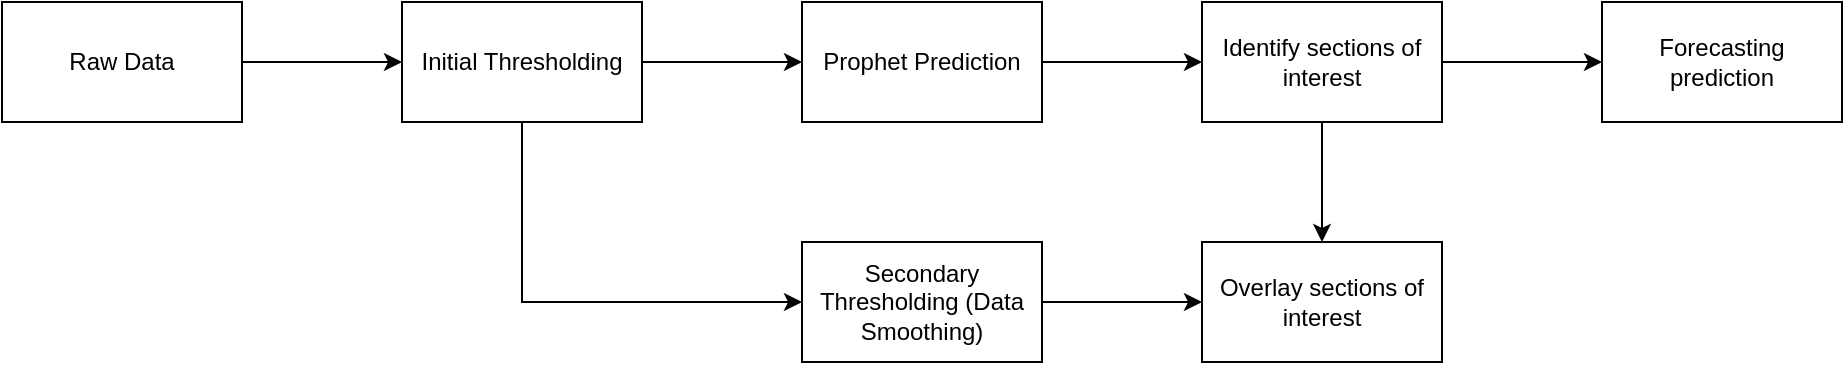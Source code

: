 <mxfile version="24.0.1" type="device">
  <diagram name="Page-1" id="P1jXP1ndj7kY2r62UXAk">
    <mxGraphModel dx="2031" dy="1166" grid="1" gridSize="10" guides="1" tooltips="1" connect="1" arrows="1" fold="1" page="1" pageScale="1" pageWidth="1654" pageHeight="1169" math="0" shadow="0">
      <root>
        <mxCell id="0" />
        <mxCell id="1" parent="0" />
        <mxCell id="U5_G8Vs_-OL42LiF_mDP-3" value="" style="edgeStyle=orthogonalEdgeStyle;rounded=0;orthogonalLoop=1;jettySize=auto;html=1;" edge="1" parent="1" source="U5_G8Vs_-OL42LiF_mDP-1" target="U5_G8Vs_-OL42LiF_mDP-2">
          <mxGeometry relative="1" as="geometry" />
        </mxCell>
        <mxCell id="U5_G8Vs_-OL42LiF_mDP-1" value="Raw Data" style="rounded=0;whiteSpace=wrap;html=1;" vertex="1" parent="1">
          <mxGeometry x="120" y="550" width="120" height="60" as="geometry" />
        </mxCell>
        <mxCell id="U5_G8Vs_-OL42LiF_mDP-5" value="" style="edgeStyle=orthogonalEdgeStyle;rounded=0;orthogonalLoop=1;jettySize=auto;html=1;" edge="1" parent="1" source="U5_G8Vs_-OL42LiF_mDP-2" target="U5_G8Vs_-OL42LiF_mDP-4">
          <mxGeometry relative="1" as="geometry">
            <Array as="points">
              <mxPoint x="380" y="700" />
            </Array>
          </mxGeometry>
        </mxCell>
        <mxCell id="U5_G8Vs_-OL42LiF_mDP-11" value="" style="edgeStyle=orthogonalEdgeStyle;rounded=0;orthogonalLoop=1;jettySize=auto;html=1;" edge="1" parent="1" source="U5_G8Vs_-OL42LiF_mDP-2" target="U5_G8Vs_-OL42LiF_mDP-10">
          <mxGeometry relative="1" as="geometry" />
        </mxCell>
        <mxCell id="U5_G8Vs_-OL42LiF_mDP-2" value="Initial Thresholding" style="rounded=0;whiteSpace=wrap;html=1;" vertex="1" parent="1">
          <mxGeometry x="320" y="550" width="120" height="60" as="geometry" />
        </mxCell>
        <mxCell id="U5_G8Vs_-OL42LiF_mDP-7" value="" style="edgeStyle=orthogonalEdgeStyle;rounded=0;orthogonalLoop=1;jettySize=auto;html=1;" edge="1" parent="1" source="U5_G8Vs_-OL42LiF_mDP-4" target="U5_G8Vs_-OL42LiF_mDP-6">
          <mxGeometry relative="1" as="geometry" />
        </mxCell>
        <mxCell id="U5_G8Vs_-OL42LiF_mDP-4" value="Secondary Thresholding (Data Smoothing)" style="rounded=0;whiteSpace=wrap;html=1;" vertex="1" parent="1">
          <mxGeometry x="520" y="670" width="120" height="60" as="geometry" />
        </mxCell>
        <mxCell id="U5_G8Vs_-OL42LiF_mDP-6" value="Overlay sections of interest" style="rounded=0;whiteSpace=wrap;html=1;" vertex="1" parent="1">
          <mxGeometry x="720" y="670" width="120" height="60" as="geometry" />
        </mxCell>
        <mxCell id="U5_G8Vs_-OL42LiF_mDP-13" style="edgeStyle=orthogonalEdgeStyle;rounded=0;orthogonalLoop=1;jettySize=auto;html=1;entryX=0.5;entryY=0;entryDx=0;entryDy=0;" edge="1" parent="1" source="U5_G8Vs_-OL42LiF_mDP-8" target="U5_G8Vs_-OL42LiF_mDP-6">
          <mxGeometry relative="1" as="geometry" />
        </mxCell>
        <mxCell id="U5_G8Vs_-OL42LiF_mDP-15" value="" style="edgeStyle=orthogonalEdgeStyle;rounded=0;orthogonalLoop=1;jettySize=auto;html=1;" edge="1" parent="1" source="U5_G8Vs_-OL42LiF_mDP-8" target="U5_G8Vs_-OL42LiF_mDP-14">
          <mxGeometry relative="1" as="geometry" />
        </mxCell>
        <mxCell id="U5_G8Vs_-OL42LiF_mDP-8" value="Identify sections of interest" style="rounded=0;whiteSpace=wrap;html=1;" vertex="1" parent="1">
          <mxGeometry x="720" y="550" width="120" height="60" as="geometry" />
        </mxCell>
        <mxCell id="U5_G8Vs_-OL42LiF_mDP-12" style="edgeStyle=orthogonalEdgeStyle;rounded=0;orthogonalLoop=1;jettySize=auto;html=1;entryX=0;entryY=0.5;entryDx=0;entryDy=0;" edge="1" parent="1" source="U5_G8Vs_-OL42LiF_mDP-10" target="U5_G8Vs_-OL42LiF_mDP-8">
          <mxGeometry relative="1" as="geometry" />
        </mxCell>
        <mxCell id="U5_G8Vs_-OL42LiF_mDP-10" value="Prophet Prediction" style="rounded=0;whiteSpace=wrap;html=1;" vertex="1" parent="1">
          <mxGeometry x="520" y="550" width="120" height="60" as="geometry" />
        </mxCell>
        <mxCell id="U5_G8Vs_-OL42LiF_mDP-14" value="Forecasting prediction" style="rounded=0;whiteSpace=wrap;html=1;" vertex="1" parent="1">
          <mxGeometry x="920" y="550" width="120" height="60" as="geometry" />
        </mxCell>
      </root>
    </mxGraphModel>
  </diagram>
</mxfile>
